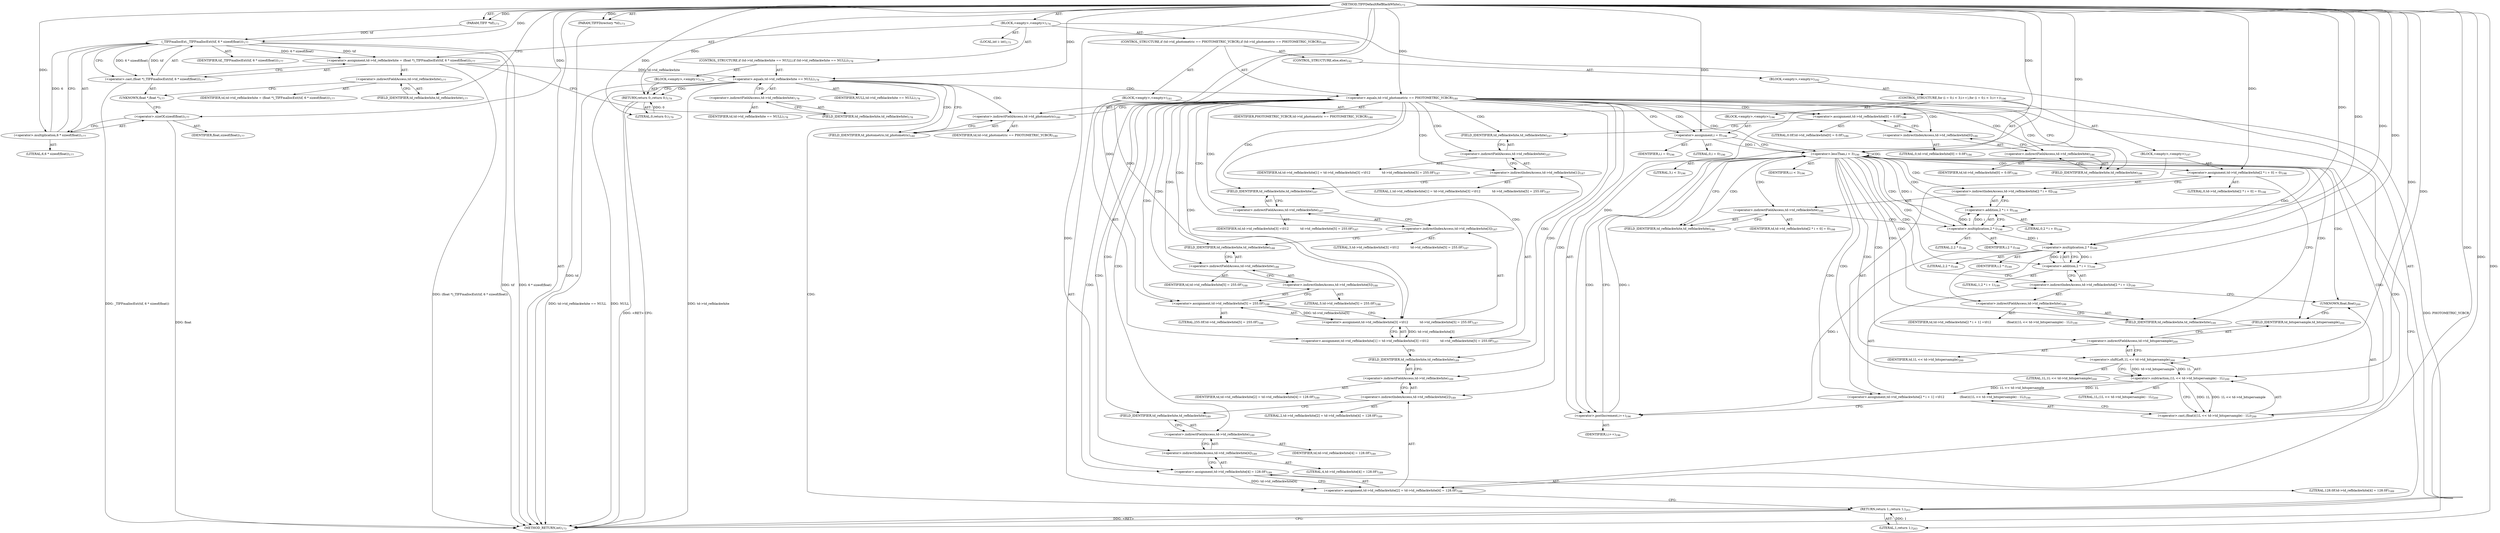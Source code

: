 digraph "TIFFDefaultRefBlackWhite" {  
"21073" [label = <(METHOD,TIFFDefaultRefBlackWhite)<SUB>173</SUB>> ]
"21074" [label = <(PARAM,TIFF *tif)<SUB>173</SUB>> ]
"21075" [label = <(PARAM,TIFFDirectory *td)<SUB>173</SUB>> ]
"21076" [label = <(BLOCK,&lt;empty&gt;,&lt;empty&gt;)<SUB>174</SUB>> ]
"21077" [label = <(LOCAL,int i: int)<SUB>175</SUB>> ]
"21078" [label = <(&lt;operator&gt;.assignment,td-&gt;td_refblackwhite = (float *)_TIFFmallocExt(tif, 6 * sizeof(float)))<SUB>177</SUB>> ]
"21079" [label = <(&lt;operator&gt;.indirectFieldAccess,td-&gt;td_refblackwhite)<SUB>177</SUB>> ]
"21080" [label = <(IDENTIFIER,td,td-&gt;td_refblackwhite = (float *)_TIFFmallocExt(tif, 6 * sizeof(float)))<SUB>177</SUB>> ]
"21081" [label = <(FIELD_IDENTIFIER,td_refblackwhite,td_refblackwhite)<SUB>177</SUB>> ]
"21082" [label = <(&lt;operator&gt;.cast,(float *)_TIFFmallocExt(tif, 6 * sizeof(float)))<SUB>177</SUB>> ]
"21083" [label = <(UNKNOWN,float *,float *)<SUB>177</SUB>> ]
"21084" [label = <(_TIFFmallocExt,_TIFFmallocExt(tif, 6 * sizeof(float)))<SUB>177</SUB>> ]
"21085" [label = <(IDENTIFIER,tif,_TIFFmallocExt(tif, 6 * sizeof(float)))<SUB>177</SUB>> ]
"21086" [label = <(&lt;operator&gt;.multiplication,6 * sizeof(float))<SUB>177</SUB>> ]
"21087" [label = <(LITERAL,6,6 * sizeof(float))<SUB>177</SUB>> ]
"21088" [label = <(&lt;operator&gt;.sizeOf,sizeof(float))<SUB>177</SUB>> ]
"21089" [label = <(IDENTIFIER,float,sizeof(float))<SUB>177</SUB>> ]
"21090" [label = <(CONTROL_STRUCTURE,if (td-&gt;td_refblackwhite == NULL),if (td-&gt;td_refblackwhite == NULL))<SUB>178</SUB>> ]
"21091" [label = <(&lt;operator&gt;.equals,td-&gt;td_refblackwhite == NULL)<SUB>178</SUB>> ]
"21092" [label = <(&lt;operator&gt;.indirectFieldAccess,td-&gt;td_refblackwhite)<SUB>178</SUB>> ]
"21093" [label = <(IDENTIFIER,td,td-&gt;td_refblackwhite == NULL)<SUB>178</SUB>> ]
"21094" [label = <(FIELD_IDENTIFIER,td_refblackwhite,td_refblackwhite)<SUB>178</SUB>> ]
"21095" [label = <(IDENTIFIER,NULL,td-&gt;td_refblackwhite == NULL)<SUB>178</SUB>> ]
"21096" [label = <(BLOCK,&lt;empty&gt;,&lt;empty&gt;)<SUB>179</SUB>> ]
"21097" [label = <(RETURN,return 0;,return 0;)<SUB>179</SUB>> ]
"21098" [label = <(LITERAL,0,return 0;)<SUB>179</SUB>> ]
"21099" [label = <(CONTROL_STRUCTURE,if (td-&gt;td_photometric == PHOTOMETRIC_YCBCR),if (td-&gt;td_photometric == PHOTOMETRIC_YCBCR))<SUB>180</SUB>> ]
"21100" [label = <(&lt;operator&gt;.equals,td-&gt;td_photometric == PHOTOMETRIC_YCBCR)<SUB>180</SUB>> ]
"21101" [label = <(&lt;operator&gt;.indirectFieldAccess,td-&gt;td_photometric)<SUB>180</SUB>> ]
"21102" [label = <(IDENTIFIER,td,td-&gt;td_photometric == PHOTOMETRIC_YCBCR)<SUB>180</SUB>> ]
"21103" [label = <(FIELD_IDENTIFIER,td_photometric,td_photometric)<SUB>180</SUB>> ]
"21104" [label = <(IDENTIFIER,PHOTOMETRIC_YCBCR,td-&gt;td_photometric == PHOTOMETRIC_YCBCR)<SUB>180</SUB>> ]
"21105" [label = <(BLOCK,&lt;empty&gt;,&lt;empty&gt;)<SUB>181</SUB>> ]
"21106" [label = <(&lt;operator&gt;.assignment,td-&gt;td_refblackwhite[0] = 0.0F)<SUB>186</SUB>> ]
"21107" [label = <(&lt;operator&gt;.indirectIndexAccess,td-&gt;td_refblackwhite[0])<SUB>186</SUB>> ]
"21108" [label = <(&lt;operator&gt;.indirectFieldAccess,td-&gt;td_refblackwhite)<SUB>186</SUB>> ]
"21109" [label = <(IDENTIFIER,td,td-&gt;td_refblackwhite[0] = 0.0F)<SUB>186</SUB>> ]
"21110" [label = <(FIELD_IDENTIFIER,td_refblackwhite,td_refblackwhite)<SUB>186</SUB>> ]
"21111" [label = <(LITERAL,0,td-&gt;td_refblackwhite[0] = 0.0F)<SUB>186</SUB>> ]
"21112" [label = <(LITERAL,0.0F,td-&gt;td_refblackwhite[0] = 0.0F)<SUB>186</SUB>> ]
"21113" [label = <(&lt;operator&gt;.assignment,td-&gt;td_refblackwhite[1] = td-&gt;td_refblackwhite[3] =\012            td-&gt;td_refblackwhite[5] = 255.0F)<SUB>187</SUB>> ]
"21114" [label = <(&lt;operator&gt;.indirectIndexAccess,td-&gt;td_refblackwhite[1])<SUB>187</SUB>> ]
"21115" [label = <(&lt;operator&gt;.indirectFieldAccess,td-&gt;td_refblackwhite)<SUB>187</SUB>> ]
"21116" [label = <(IDENTIFIER,td,td-&gt;td_refblackwhite[1] = td-&gt;td_refblackwhite[3] =\012            td-&gt;td_refblackwhite[5] = 255.0F)<SUB>187</SUB>> ]
"21117" [label = <(FIELD_IDENTIFIER,td_refblackwhite,td_refblackwhite)<SUB>187</SUB>> ]
"21118" [label = <(LITERAL,1,td-&gt;td_refblackwhite[1] = td-&gt;td_refblackwhite[3] =\012            td-&gt;td_refblackwhite[5] = 255.0F)<SUB>187</SUB>> ]
"21119" [label = <(&lt;operator&gt;.assignment,td-&gt;td_refblackwhite[3] =\012            td-&gt;td_refblackwhite[5] = 255.0F)<SUB>187</SUB>> ]
"21120" [label = <(&lt;operator&gt;.indirectIndexAccess,td-&gt;td_refblackwhite[3])<SUB>187</SUB>> ]
"21121" [label = <(&lt;operator&gt;.indirectFieldAccess,td-&gt;td_refblackwhite)<SUB>187</SUB>> ]
"21122" [label = <(IDENTIFIER,td,td-&gt;td_refblackwhite[3] =\012            td-&gt;td_refblackwhite[5] = 255.0F)<SUB>187</SUB>> ]
"21123" [label = <(FIELD_IDENTIFIER,td_refblackwhite,td_refblackwhite)<SUB>187</SUB>> ]
"21124" [label = <(LITERAL,3,td-&gt;td_refblackwhite[3] =\012            td-&gt;td_refblackwhite[5] = 255.0F)<SUB>187</SUB>> ]
"21125" [label = <(&lt;operator&gt;.assignment,td-&gt;td_refblackwhite[5] = 255.0F)<SUB>188</SUB>> ]
"21126" [label = <(&lt;operator&gt;.indirectIndexAccess,td-&gt;td_refblackwhite[5])<SUB>188</SUB>> ]
"21127" [label = <(&lt;operator&gt;.indirectFieldAccess,td-&gt;td_refblackwhite)<SUB>188</SUB>> ]
"21128" [label = <(IDENTIFIER,td,td-&gt;td_refblackwhite[5] = 255.0F)<SUB>188</SUB>> ]
"21129" [label = <(FIELD_IDENTIFIER,td_refblackwhite,td_refblackwhite)<SUB>188</SUB>> ]
"21130" [label = <(LITERAL,5,td-&gt;td_refblackwhite[5] = 255.0F)<SUB>188</SUB>> ]
"21131" [label = <(LITERAL,255.0F,td-&gt;td_refblackwhite[5] = 255.0F)<SUB>188</SUB>> ]
"21132" [label = <(&lt;operator&gt;.assignment,td-&gt;td_refblackwhite[2] = td-&gt;td_refblackwhite[4] = 128.0F)<SUB>189</SUB>> ]
"21133" [label = <(&lt;operator&gt;.indirectIndexAccess,td-&gt;td_refblackwhite[2])<SUB>189</SUB>> ]
"21134" [label = <(&lt;operator&gt;.indirectFieldAccess,td-&gt;td_refblackwhite)<SUB>189</SUB>> ]
"21135" [label = <(IDENTIFIER,td,td-&gt;td_refblackwhite[2] = td-&gt;td_refblackwhite[4] = 128.0F)<SUB>189</SUB>> ]
"21136" [label = <(FIELD_IDENTIFIER,td_refblackwhite,td_refblackwhite)<SUB>189</SUB>> ]
"21137" [label = <(LITERAL,2,td-&gt;td_refblackwhite[2] = td-&gt;td_refblackwhite[4] = 128.0F)<SUB>189</SUB>> ]
"21138" [label = <(&lt;operator&gt;.assignment,td-&gt;td_refblackwhite[4] = 128.0F)<SUB>189</SUB>> ]
"21139" [label = <(&lt;operator&gt;.indirectIndexAccess,td-&gt;td_refblackwhite[4])<SUB>189</SUB>> ]
"21140" [label = <(&lt;operator&gt;.indirectFieldAccess,td-&gt;td_refblackwhite)<SUB>189</SUB>> ]
"21141" [label = <(IDENTIFIER,td,td-&gt;td_refblackwhite[4] = 128.0F)<SUB>189</SUB>> ]
"21142" [label = <(FIELD_IDENTIFIER,td_refblackwhite,td_refblackwhite)<SUB>189</SUB>> ]
"21143" [label = <(LITERAL,4,td-&gt;td_refblackwhite[4] = 128.0F)<SUB>189</SUB>> ]
"21144" [label = <(LITERAL,128.0F,td-&gt;td_refblackwhite[4] = 128.0F)<SUB>189</SUB>> ]
"21145" [label = <(CONTROL_STRUCTURE,else,else)<SUB>192</SUB>> ]
"21146" [label = <(BLOCK,&lt;empty&gt;,&lt;empty&gt;)<SUB>192</SUB>> ]
"21147" [label = <(CONTROL_STRUCTURE,for (i = 0;i &lt; 3;i++),for (i = 0;i &lt; 3;i++))<SUB>196</SUB>> ]
"21148" [label = <(BLOCK,&lt;empty&gt;,&lt;empty&gt;)<SUB>196</SUB>> ]
"21149" [label = <(&lt;operator&gt;.assignment,i = 0)<SUB>196</SUB>> ]
"21150" [label = <(IDENTIFIER,i,i = 0)<SUB>196</SUB>> ]
"21151" [label = <(LITERAL,0,i = 0)<SUB>196</SUB>> ]
"21152" [label = <(&lt;operator&gt;.lessThan,i &lt; 3)<SUB>196</SUB>> ]
"21153" [label = <(IDENTIFIER,i,i &lt; 3)<SUB>196</SUB>> ]
"21154" [label = <(LITERAL,3,i &lt; 3)<SUB>196</SUB>> ]
"21155" [label = <(&lt;operator&gt;.postIncrement,i++)<SUB>196</SUB>> ]
"21156" [label = <(IDENTIFIER,i,i++)<SUB>196</SUB>> ]
"21157" [label = <(BLOCK,&lt;empty&gt;,&lt;empty&gt;)<SUB>197</SUB>> ]
"21158" [label = <(&lt;operator&gt;.assignment,td-&gt;td_refblackwhite[2 * i + 0] = 0)<SUB>198</SUB>> ]
"21159" [label = <(&lt;operator&gt;.indirectIndexAccess,td-&gt;td_refblackwhite[2 * i + 0])<SUB>198</SUB>> ]
"21160" [label = <(&lt;operator&gt;.indirectFieldAccess,td-&gt;td_refblackwhite)<SUB>198</SUB>> ]
"21161" [label = <(IDENTIFIER,td,td-&gt;td_refblackwhite[2 * i + 0] = 0)<SUB>198</SUB>> ]
"21162" [label = <(FIELD_IDENTIFIER,td_refblackwhite,td_refblackwhite)<SUB>198</SUB>> ]
"21163" [label = <(&lt;operator&gt;.addition,2 * i + 0)<SUB>198</SUB>> ]
"21164" [label = <(&lt;operator&gt;.multiplication,2 * i)<SUB>198</SUB>> ]
"21165" [label = <(LITERAL,2,2 * i)<SUB>198</SUB>> ]
"21166" [label = <(IDENTIFIER,i,2 * i)<SUB>198</SUB>> ]
"21167" [label = <(LITERAL,0,2 * i + 0)<SUB>198</SUB>> ]
"21168" [label = <(LITERAL,0,td-&gt;td_refblackwhite[2 * i + 0] = 0)<SUB>198</SUB>> ]
"21169" [label = <(&lt;operator&gt;.assignment,td-&gt;td_refblackwhite[2 * i + 1] =\012                (float)((1L &lt;&lt; td-&gt;td_bitspersample) - 1L))<SUB>199</SUB>> ]
"21170" [label = <(&lt;operator&gt;.indirectIndexAccess,td-&gt;td_refblackwhite[2 * i + 1])<SUB>199</SUB>> ]
"21171" [label = <(&lt;operator&gt;.indirectFieldAccess,td-&gt;td_refblackwhite)<SUB>199</SUB>> ]
"21172" [label = <(IDENTIFIER,td,td-&gt;td_refblackwhite[2 * i + 1] =\012                (float)((1L &lt;&lt; td-&gt;td_bitspersample) - 1L))<SUB>199</SUB>> ]
"21173" [label = <(FIELD_IDENTIFIER,td_refblackwhite,td_refblackwhite)<SUB>199</SUB>> ]
"21174" [label = <(&lt;operator&gt;.addition,2 * i + 1)<SUB>199</SUB>> ]
"21175" [label = <(&lt;operator&gt;.multiplication,2 * i)<SUB>199</SUB>> ]
"21176" [label = <(LITERAL,2,2 * i)<SUB>199</SUB>> ]
"21177" [label = <(IDENTIFIER,i,2 * i)<SUB>199</SUB>> ]
"21178" [label = <(LITERAL,1,2 * i + 1)<SUB>199</SUB>> ]
"21179" [label = <(&lt;operator&gt;.cast,(float)((1L &lt;&lt; td-&gt;td_bitspersample) - 1L))<SUB>200</SUB>> ]
"21180" [label = <(UNKNOWN,float,float)<SUB>200</SUB>> ]
"21181" [label = <(&lt;operator&gt;.subtraction,(1L &lt;&lt; td-&gt;td_bitspersample) - 1L)<SUB>200</SUB>> ]
"21182" [label = <(&lt;operator&gt;.shiftLeft,1L &lt;&lt; td-&gt;td_bitspersample)<SUB>200</SUB>> ]
"21183" [label = <(LITERAL,1L,1L &lt;&lt; td-&gt;td_bitspersample)<SUB>200</SUB>> ]
"21184" [label = <(&lt;operator&gt;.indirectFieldAccess,td-&gt;td_bitspersample)<SUB>200</SUB>> ]
"21185" [label = <(IDENTIFIER,td,1L &lt;&lt; td-&gt;td_bitspersample)<SUB>200</SUB>> ]
"21186" [label = <(FIELD_IDENTIFIER,td_bitspersample,td_bitspersample)<SUB>200</SUB>> ]
"21187" [label = <(LITERAL,1L,(1L &lt;&lt; td-&gt;td_bitspersample) - 1L)<SUB>200</SUB>> ]
"21188" [label = <(RETURN,return 1;,return 1;)<SUB>203</SUB>> ]
"21189" [label = <(LITERAL,1,return 1;)<SUB>203</SUB>> ]
"21190" [label = <(METHOD_RETURN,int)<SUB>173</SUB>> ]
  "21073" -> "21074"  [ label = "AST: "] 
  "21073" -> "21075"  [ label = "AST: "] 
  "21073" -> "21076"  [ label = "AST: "] 
  "21073" -> "21190"  [ label = "AST: "] 
  "21076" -> "21077"  [ label = "AST: "] 
  "21076" -> "21078"  [ label = "AST: "] 
  "21076" -> "21090"  [ label = "AST: "] 
  "21076" -> "21099"  [ label = "AST: "] 
  "21076" -> "21188"  [ label = "AST: "] 
  "21078" -> "21079"  [ label = "AST: "] 
  "21078" -> "21082"  [ label = "AST: "] 
  "21079" -> "21080"  [ label = "AST: "] 
  "21079" -> "21081"  [ label = "AST: "] 
  "21082" -> "21083"  [ label = "AST: "] 
  "21082" -> "21084"  [ label = "AST: "] 
  "21084" -> "21085"  [ label = "AST: "] 
  "21084" -> "21086"  [ label = "AST: "] 
  "21086" -> "21087"  [ label = "AST: "] 
  "21086" -> "21088"  [ label = "AST: "] 
  "21088" -> "21089"  [ label = "AST: "] 
  "21090" -> "21091"  [ label = "AST: "] 
  "21090" -> "21096"  [ label = "AST: "] 
  "21091" -> "21092"  [ label = "AST: "] 
  "21091" -> "21095"  [ label = "AST: "] 
  "21092" -> "21093"  [ label = "AST: "] 
  "21092" -> "21094"  [ label = "AST: "] 
  "21096" -> "21097"  [ label = "AST: "] 
  "21097" -> "21098"  [ label = "AST: "] 
  "21099" -> "21100"  [ label = "AST: "] 
  "21099" -> "21105"  [ label = "AST: "] 
  "21099" -> "21145"  [ label = "AST: "] 
  "21100" -> "21101"  [ label = "AST: "] 
  "21100" -> "21104"  [ label = "AST: "] 
  "21101" -> "21102"  [ label = "AST: "] 
  "21101" -> "21103"  [ label = "AST: "] 
  "21105" -> "21106"  [ label = "AST: "] 
  "21105" -> "21113"  [ label = "AST: "] 
  "21105" -> "21132"  [ label = "AST: "] 
  "21106" -> "21107"  [ label = "AST: "] 
  "21106" -> "21112"  [ label = "AST: "] 
  "21107" -> "21108"  [ label = "AST: "] 
  "21107" -> "21111"  [ label = "AST: "] 
  "21108" -> "21109"  [ label = "AST: "] 
  "21108" -> "21110"  [ label = "AST: "] 
  "21113" -> "21114"  [ label = "AST: "] 
  "21113" -> "21119"  [ label = "AST: "] 
  "21114" -> "21115"  [ label = "AST: "] 
  "21114" -> "21118"  [ label = "AST: "] 
  "21115" -> "21116"  [ label = "AST: "] 
  "21115" -> "21117"  [ label = "AST: "] 
  "21119" -> "21120"  [ label = "AST: "] 
  "21119" -> "21125"  [ label = "AST: "] 
  "21120" -> "21121"  [ label = "AST: "] 
  "21120" -> "21124"  [ label = "AST: "] 
  "21121" -> "21122"  [ label = "AST: "] 
  "21121" -> "21123"  [ label = "AST: "] 
  "21125" -> "21126"  [ label = "AST: "] 
  "21125" -> "21131"  [ label = "AST: "] 
  "21126" -> "21127"  [ label = "AST: "] 
  "21126" -> "21130"  [ label = "AST: "] 
  "21127" -> "21128"  [ label = "AST: "] 
  "21127" -> "21129"  [ label = "AST: "] 
  "21132" -> "21133"  [ label = "AST: "] 
  "21132" -> "21138"  [ label = "AST: "] 
  "21133" -> "21134"  [ label = "AST: "] 
  "21133" -> "21137"  [ label = "AST: "] 
  "21134" -> "21135"  [ label = "AST: "] 
  "21134" -> "21136"  [ label = "AST: "] 
  "21138" -> "21139"  [ label = "AST: "] 
  "21138" -> "21144"  [ label = "AST: "] 
  "21139" -> "21140"  [ label = "AST: "] 
  "21139" -> "21143"  [ label = "AST: "] 
  "21140" -> "21141"  [ label = "AST: "] 
  "21140" -> "21142"  [ label = "AST: "] 
  "21145" -> "21146"  [ label = "AST: "] 
  "21146" -> "21147"  [ label = "AST: "] 
  "21147" -> "21148"  [ label = "AST: "] 
  "21147" -> "21152"  [ label = "AST: "] 
  "21147" -> "21155"  [ label = "AST: "] 
  "21147" -> "21157"  [ label = "AST: "] 
  "21148" -> "21149"  [ label = "AST: "] 
  "21149" -> "21150"  [ label = "AST: "] 
  "21149" -> "21151"  [ label = "AST: "] 
  "21152" -> "21153"  [ label = "AST: "] 
  "21152" -> "21154"  [ label = "AST: "] 
  "21155" -> "21156"  [ label = "AST: "] 
  "21157" -> "21158"  [ label = "AST: "] 
  "21157" -> "21169"  [ label = "AST: "] 
  "21158" -> "21159"  [ label = "AST: "] 
  "21158" -> "21168"  [ label = "AST: "] 
  "21159" -> "21160"  [ label = "AST: "] 
  "21159" -> "21163"  [ label = "AST: "] 
  "21160" -> "21161"  [ label = "AST: "] 
  "21160" -> "21162"  [ label = "AST: "] 
  "21163" -> "21164"  [ label = "AST: "] 
  "21163" -> "21167"  [ label = "AST: "] 
  "21164" -> "21165"  [ label = "AST: "] 
  "21164" -> "21166"  [ label = "AST: "] 
  "21169" -> "21170"  [ label = "AST: "] 
  "21169" -> "21179"  [ label = "AST: "] 
  "21170" -> "21171"  [ label = "AST: "] 
  "21170" -> "21174"  [ label = "AST: "] 
  "21171" -> "21172"  [ label = "AST: "] 
  "21171" -> "21173"  [ label = "AST: "] 
  "21174" -> "21175"  [ label = "AST: "] 
  "21174" -> "21178"  [ label = "AST: "] 
  "21175" -> "21176"  [ label = "AST: "] 
  "21175" -> "21177"  [ label = "AST: "] 
  "21179" -> "21180"  [ label = "AST: "] 
  "21179" -> "21181"  [ label = "AST: "] 
  "21181" -> "21182"  [ label = "AST: "] 
  "21181" -> "21187"  [ label = "AST: "] 
  "21182" -> "21183"  [ label = "AST: "] 
  "21182" -> "21184"  [ label = "AST: "] 
  "21184" -> "21185"  [ label = "AST: "] 
  "21184" -> "21186"  [ label = "AST: "] 
  "21188" -> "21189"  [ label = "AST: "] 
  "21078" -> "21094"  [ label = "CFG: "] 
  "21188" -> "21190"  [ label = "CFG: "] 
  "21079" -> "21083"  [ label = "CFG: "] 
  "21082" -> "21078"  [ label = "CFG: "] 
  "21091" -> "21097"  [ label = "CFG: "] 
  "21091" -> "21103"  [ label = "CFG: "] 
  "21100" -> "21110"  [ label = "CFG: "] 
  "21100" -> "21149"  [ label = "CFG: "] 
  "21081" -> "21079"  [ label = "CFG: "] 
  "21083" -> "21088"  [ label = "CFG: "] 
  "21084" -> "21082"  [ label = "CFG: "] 
  "21092" -> "21091"  [ label = "CFG: "] 
  "21097" -> "21190"  [ label = "CFG: "] 
  "21101" -> "21100"  [ label = "CFG: "] 
  "21106" -> "21117"  [ label = "CFG: "] 
  "21113" -> "21136"  [ label = "CFG: "] 
  "21132" -> "21188"  [ label = "CFG: "] 
  "21086" -> "21084"  [ label = "CFG: "] 
  "21094" -> "21092"  [ label = "CFG: "] 
  "21103" -> "21101"  [ label = "CFG: "] 
  "21107" -> "21106"  [ label = "CFG: "] 
  "21114" -> "21123"  [ label = "CFG: "] 
  "21119" -> "21113"  [ label = "CFG: "] 
  "21133" -> "21142"  [ label = "CFG: "] 
  "21138" -> "21132"  [ label = "CFG: "] 
  "21088" -> "21086"  [ label = "CFG: "] 
  "21108" -> "21107"  [ label = "CFG: "] 
  "21115" -> "21114"  [ label = "CFG: "] 
  "21120" -> "21129"  [ label = "CFG: "] 
  "21125" -> "21119"  [ label = "CFG: "] 
  "21134" -> "21133"  [ label = "CFG: "] 
  "21139" -> "21138"  [ label = "CFG: "] 
  "21152" -> "21162"  [ label = "CFG: "] 
  "21152" -> "21188"  [ label = "CFG: "] 
  "21155" -> "21152"  [ label = "CFG: "] 
  "21110" -> "21108"  [ label = "CFG: "] 
  "21117" -> "21115"  [ label = "CFG: "] 
  "21121" -> "21120"  [ label = "CFG: "] 
  "21126" -> "21125"  [ label = "CFG: "] 
  "21136" -> "21134"  [ label = "CFG: "] 
  "21140" -> "21139"  [ label = "CFG: "] 
  "21149" -> "21152"  [ label = "CFG: "] 
  "21158" -> "21173"  [ label = "CFG: "] 
  "21169" -> "21155"  [ label = "CFG: "] 
  "21123" -> "21121"  [ label = "CFG: "] 
  "21127" -> "21126"  [ label = "CFG: "] 
  "21142" -> "21140"  [ label = "CFG: "] 
  "21159" -> "21158"  [ label = "CFG: "] 
  "21170" -> "21180"  [ label = "CFG: "] 
  "21179" -> "21169"  [ label = "CFG: "] 
  "21129" -> "21127"  [ label = "CFG: "] 
  "21160" -> "21164"  [ label = "CFG: "] 
  "21163" -> "21159"  [ label = "CFG: "] 
  "21171" -> "21175"  [ label = "CFG: "] 
  "21174" -> "21170"  [ label = "CFG: "] 
  "21180" -> "21186"  [ label = "CFG: "] 
  "21181" -> "21179"  [ label = "CFG: "] 
  "21162" -> "21160"  [ label = "CFG: "] 
  "21164" -> "21163"  [ label = "CFG: "] 
  "21173" -> "21171"  [ label = "CFG: "] 
  "21175" -> "21174"  [ label = "CFG: "] 
  "21182" -> "21181"  [ label = "CFG: "] 
  "21184" -> "21182"  [ label = "CFG: "] 
  "21186" -> "21184"  [ label = "CFG: "] 
  "21073" -> "21081"  [ label = "CFG: "] 
  "21097" -> "21190"  [ label = "DDG: &lt;RET&gt;"] 
  "21188" -> "21190"  [ label = "DDG: &lt;RET&gt;"] 
  "21075" -> "21190"  [ label = "DDG: td"] 
  "21084" -> "21190"  [ label = "DDG: tif"] 
  "21084" -> "21190"  [ label = "DDG: 6 * sizeof(float)"] 
  "21082" -> "21190"  [ label = "DDG: _TIFFmallocExt(tif, 6 * sizeof(float))"] 
  "21078" -> "21190"  [ label = "DDG: (float *)_TIFFmallocExt(tif, 6 * sizeof(float))"] 
  "21091" -> "21190"  [ label = "DDG: td-&gt;td_refblackwhite"] 
  "21091" -> "21190"  [ label = "DDG: td-&gt;td_refblackwhite == NULL"] 
  "21100" -> "21190"  [ label = "DDG: PHOTOMETRIC_YCBCR"] 
  "21091" -> "21190"  [ label = "DDG: NULL"] 
  "21088" -> "21190"  [ label = "DDG: float"] 
  "21073" -> "21074"  [ label = "DDG: "] 
  "21073" -> "21075"  [ label = "DDG: "] 
  "21084" -> "21078"  [ label = "DDG: tif"] 
  "21084" -> "21078"  [ label = "DDG: 6 * sizeof(float)"] 
  "21189" -> "21188"  [ label = "DDG: 1"] 
  "21073" -> "21188"  [ label = "DDG: "] 
  "21073" -> "21189"  [ label = "DDG: "] 
  "21084" -> "21082"  [ label = "DDG: tif"] 
  "21084" -> "21082"  [ label = "DDG: 6 * sizeof(float)"] 
  "21078" -> "21091"  [ label = "DDG: td-&gt;td_refblackwhite"] 
  "21073" -> "21091"  [ label = "DDG: "] 
  "21098" -> "21097"  [ label = "DDG: 0"] 
  "21073" -> "21097"  [ label = "DDG: "] 
  "21073" -> "21100"  [ label = "DDG: "] 
  "21073" -> "21106"  [ label = "DDG: "] 
  "21074" -> "21084"  [ label = "DDG: tif"] 
  "21073" -> "21084"  [ label = "DDG: "] 
  "21086" -> "21084"  [ label = "DDG: 6"] 
  "21073" -> "21098"  [ label = "DDG: "] 
  "21119" -> "21113"  [ label = "DDG: td-&gt;td_refblackwhite[3]"] 
  "21138" -> "21132"  [ label = "DDG: td-&gt;td_refblackwhite[4]"] 
  "21073" -> "21132"  [ label = "DDG: "] 
  "21073" -> "21086"  [ label = "DDG: "] 
  "21125" -> "21119"  [ label = "DDG: td-&gt;td_refblackwhite[5]"] 
  "21073" -> "21119"  [ label = "DDG: "] 
  "21073" -> "21138"  [ label = "DDG: "] 
  "21073" -> "21088"  [ label = "DDG: "] 
  "21073" -> "21125"  [ label = "DDG: "] 
  "21073" -> "21149"  [ label = "DDG: "] 
  "21149" -> "21152"  [ label = "DDG: i"] 
  "21155" -> "21152"  [ label = "DDG: i"] 
  "21073" -> "21152"  [ label = "DDG: "] 
  "21175" -> "21155"  [ label = "DDG: i"] 
  "21073" -> "21155"  [ label = "DDG: "] 
  "21073" -> "21158"  [ label = "DDG: "] 
  "21181" -> "21169"  [ label = "DDG: 1L &lt;&lt; td-&gt;td_bitspersample"] 
  "21181" -> "21169"  [ label = "DDG: 1L"] 
  "21181" -> "21179"  [ label = "DDG: 1L &lt;&lt; td-&gt;td_bitspersample"] 
  "21181" -> "21179"  [ label = "DDG: 1L"] 
  "21164" -> "21163"  [ label = "DDG: 2"] 
  "21164" -> "21163"  [ label = "DDG: i"] 
  "21073" -> "21163"  [ label = "DDG: "] 
  "21175" -> "21174"  [ label = "DDG: 2"] 
  "21175" -> "21174"  [ label = "DDG: i"] 
  "21073" -> "21174"  [ label = "DDG: "] 
  "21182" -> "21181"  [ label = "DDG: 1L"] 
  "21182" -> "21181"  [ label = "DDG: td-&gt;td_bitspersample"] 
  "21073" -> "21181"  [ label = "DDG: "] 
  "21073" -> "21164"  [ label = "DDG: "] 
  "21152" -> "21164"  [ label = "DDG: i"] 
  "21073" -> "21175"  [ label = "DDG: "] 
  "21164" -> "21175"  [ label = "DDG: i"] 
  "21073" -> "21182"  [ label = "DDG: "] 
  "21091" -> "21103"  [ label = "CDG: "] 
  "21091" -> "21100"  [ label = "CDG: "] 
  "21091" -> "21097"  [ label = "CDG: "] 
  "21091" -> "21188"  [ label = "CDG: "] 
  "21091" -> "21101"  [ label = "CDG: "] 
  "21100" -> "21110"  [ label = "CDG: "] 
  "21100" -> "21114"  [ label = "CDG: "] 
  "21100" -> "21152"  [ label = "CDG: "] 
  "21100" -> "21142"  [ label = "CDG: "] 
  "21100" -> "21133"  [ label = "CDG: "] 
  "21100" -> "21113"  [ label = "CDG: "] 
  "21100" -> "21115"  [ label = "CDG: "] 
  "21100" -> "21132"  [ label = "CDG: "] 
  "21100" -> "21126"  [ label = "CDG: "] 
  "21100" -> "21140"  [ label = "CDG: "] 
  "21100" -> "21125"  [ label = "CDG: "] 
  "21100" -> "21108"  [ label = "CDG: "] 
  "21100" -> "21127"  [ label = "CDG: "] 
  "21100" -> "21123"  [ label = "CDG: "] 
  "21100" -> "21121"  [ label = "CDG: "] 
  "21100" -> "21107"  [ label = "CDG: "] 
  "21100" -> "21139"  [ label = "CDG: "] 
  "21100" -> "21138"  [ label = "CDG: "] 
  "21100" -> "21119"  [ label = "CDG: "] 
  "21100" -> "21136"  [ label = "CDG: "] 
  "21100" -> "21129"  [ label = "CDG: "] 
  "21100" -> "21149"  [ label = "CDG: "] 
  "21100" -> "21134"  [ label = "CDG: "] 
  "21100" -> "21120"  [ label = "CDG: "] 
  "21100" -> "21117"  [ label = "CDG: "] 
  "21100" -> "21106"  [ label = "CDG: "] 
  "21152" -> "21170"  [ label = "CDG: "] 
  "21152" -> "21152"  [ label = "CDG: "] 
  "21152" -> "21180"  [ label = "CDG: "] 
  "21152" -> "21160"  [ label = "CDG: "] 
  "21152" -> "21173"  [ label = "CDG: "] 
  "21152" -> "21162"  [ label = "CDG: "] 
  "21152" -> "21182"  [ label = "CDG: "] 
  "21152" -> "21179"  [ label = "CDG: "] 
  "21152" -> "21164"  [ label = "CDG: "] 
  "21152" -> "21174"  [ label = "CDG: "] 
  "21152" -> "21155"  [ label = "CDG: "] 
  "21152" -> "21169"  [ label = "CDG: "] 
  "21152" -> "21171"  [ label = "CDG: "] 
  "21152" -> "21186"  [ label = "CDG: "] 
  "21152" -> "21184"  [ label = "CDG: "] 
  "21152" -> "21175"  [ label = "CDG: "] 
  "21152" -> "21158"  [ label = "CDG: "] 
  "21152" -> "21163"  [ label = "CDG: "] 
  "21152" -> "21159"  [ label = "CDG: "] 
  "21152" -> "21181"  [ label = "CDG: "] 
}
